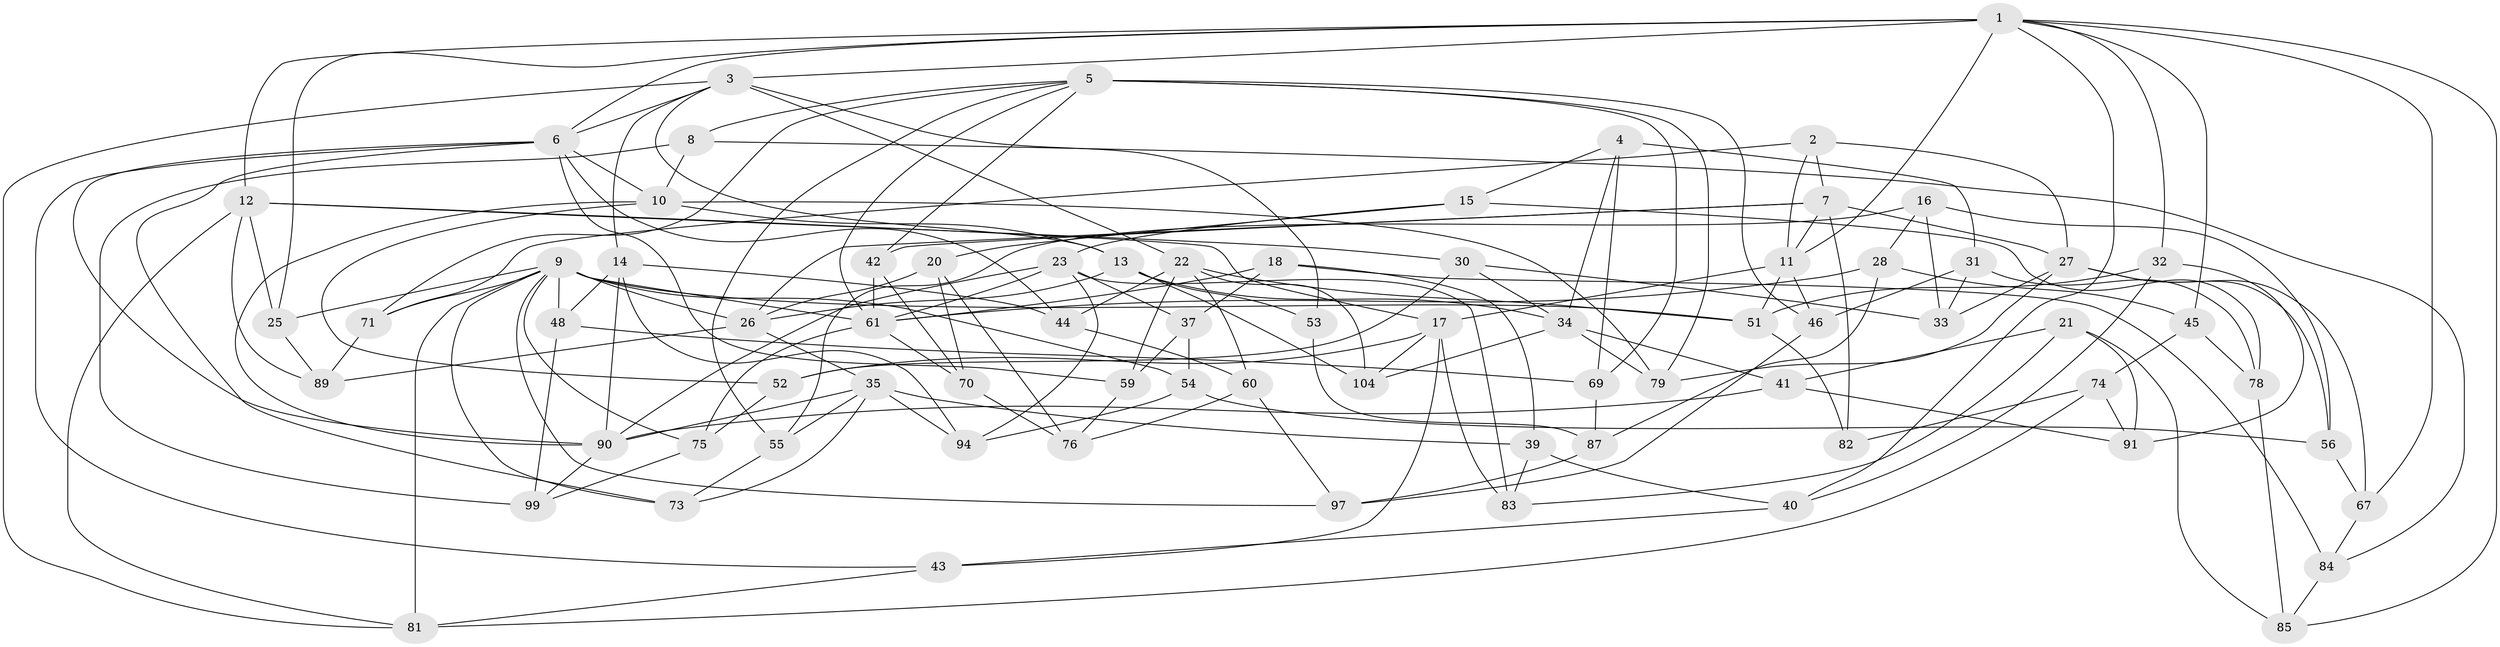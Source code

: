 // original degree distribution, {4: 1.0}
// Generated by graph-tools (version 1.1) at 2025/20/03/04/25 18:20:29]
// undirected, 74 vertices, 176 edges
graph export_dot {
graph [start="1"]
  node [color=gray90,style=filled];
  1 [super="+93+19"];
  2;
  3 [super="+72"];
  4;
  5 [super="+62"];
  6 [super="+66+38"];
  7 [super="+36"];
  8;
  9 [super="+63+50"];
  10 [super="+88"];
  11 [super="+24"];
  12 [super="+64"];
  13 [super="+57"];
  14 [super="+47"];
  15;
  16;
  17 [super="+103"];
  18;
  20;
  21;
  22 [super="+80"];
  23 [super="+29"];
  25;
  26 [super="+95"];
  27 [super="+49"];
  28;
  30;
  31;
  32;
  33;
  34 [super="+58"];
  35 [super="+106"];
  37;
  39;
  40;
  41;
  42;
  43;
  44;
  45;
  46;
  48;
  51 [super="+68"];
  52;
  53;
  54;
  55;
  56;
  59;
  60;
  61 [super="+77+101"];
  67;
  69;
  70;
  71;
  73;
  74;
  75;
  76;
  78;
  79;
  81 [super="+86"];
  82;
  83;
  84;
  85;
  87;
  89;
  90 [super="+96+98"];
  91;
  94;
  97;
  99;
  104;
  1 -- 3;
  1 -- 12;
  1 -- 85;
  1 -- 45;
  1 -- 25;
  1 -- 32;
  1 -- 67;
  1 -- 6;
  1 -- 40;
  1 -- 11;
  2 -- 27;
  2 -- 71;
  2 -- 7;
  2 -- 11;
  3 -- 53 [weight=2];
  3 -- 81;
  3 -- 6;
  3 -- 22;
  3 -- 13;
  3 -- 14;
  4 -- 69;
  4 -- 15;
  4 -- 31;
  4 -- 34;
  5 -- 42;
  5 -- 8;
  5 -- 61;
  5 -- 69;
  5 -- 55;
  5 -- 71;
  5 -- 46;
  5 -- 79;
  6 -- 43;
  6 -- 59;
  6 -- 44;
  6 -- 73;
  6 -- 10;
  6 -- 90;
  7 -- 11;
  7 -- 42;
  7 -- 82;
  7 -- 26;
  7 -- 27;
  8 -- 99;
  8 -- 84;
  8 -- 10;
  9 -- 73;
  9 -- 97;
  9 -- 54;
  9 -- 75;
  9 -- 48;
  9 -- 81 [weight=2];
  9 -- 71;
  9 -- 25;
  9 -- 26;
  9 -- 61;
  9 -- 51;
  10 -- 79;
  10 -- 90;
  10 -- 52;
  10 -- 13;
  11 -- 46;
  11 -- 17;
  11 -- 51;
  12 -- 17;
  12 -- 89;
  12 -- 30;
  12 -- 25;
  12 -- 81;
  13 -- 104;
  13 -- 53;
  13 -- 34;
  13 -- 26;
  14 -- 48;
  14 -- 44;
  14 -- 94;
  14 -- 90 [weight=2];
  15 -- 20;
  15 -- 78;
  15 -- 23;
  16 -- 33;
  16 -- 28;
  16 -- 55;
  16 -- 56;
  17 -- 43;
  17 -- 104;
  17 -- 83;
  17 -- 52;
  18 -- 61;
  18 -- 39;
  18 -- 37;
  18 -- 84;
  20 -- 76;
  20 -- 26;
  20 -- 70;
  21 -- 85;
  21 -- 41;
  21 -- 83;
  21 -- 91;
  22 -- 51;
  22 -- 44;
  22 -- 104;
  22 -- 59;
  22 -- 60;
  23 -- 37;
  23 -- 83;
  23 -- 94;
  23 -- 61;
  23 -- 90;
  25 -- 89;
  26 -- 35;
  26 -- 89;
  27 -- 56;
  27 -- 67;
  27 -- 33;
  27 -- 79;
  28 -- 87;
  28 -- 45;
  28 -- 61;
  30 -- 33;
  30 -- 52;
  30 -- 34;
  31 -- 46;
  31 -- 33;
  31 -- 78;
  32 -- 40;
  32 -- 91;
  32 -- 51;
  34 -- 79;
  34 -- 104;
  34 -- 41;
  35 -- 94;
  35 -- 55;
  35 -- 73;
  35 -- 39;
  35 -- 90;
  37 -- 59;
  37 -- 54;
  39 -- 40;
  39 -- 83;
  40 -- 43;
  41 -- 91;
  41 -- 90;
  42 -- 70;
  42 -- 61;
  43 -- 81;
  44 -- 60;
  45 -- 74;
  45 -- 78;
  46 -- 97;
  48 -- 69;
  48 -- 99;
  51 -- 82 [weight=2];
  52 -- 75;
  53 -- 87;
  54 -- 94;
  54 -- 56;
  55 -- 73;
  56 -- 67;
  59 -- 76;
  60 -- 76;
  60 -- 97;
  61 -- 70;
  61 -- 75;
  67 -- 84;
  69 -- 87;
  70 -- 76;
  71 -- 89;
  74 -- 82;
  74 -- 91;
  74 -- 81;
  75 -- 99;
  78 -- 85;
  84 -- 85;
  87 -- 97;
  90 -- 99;
}
